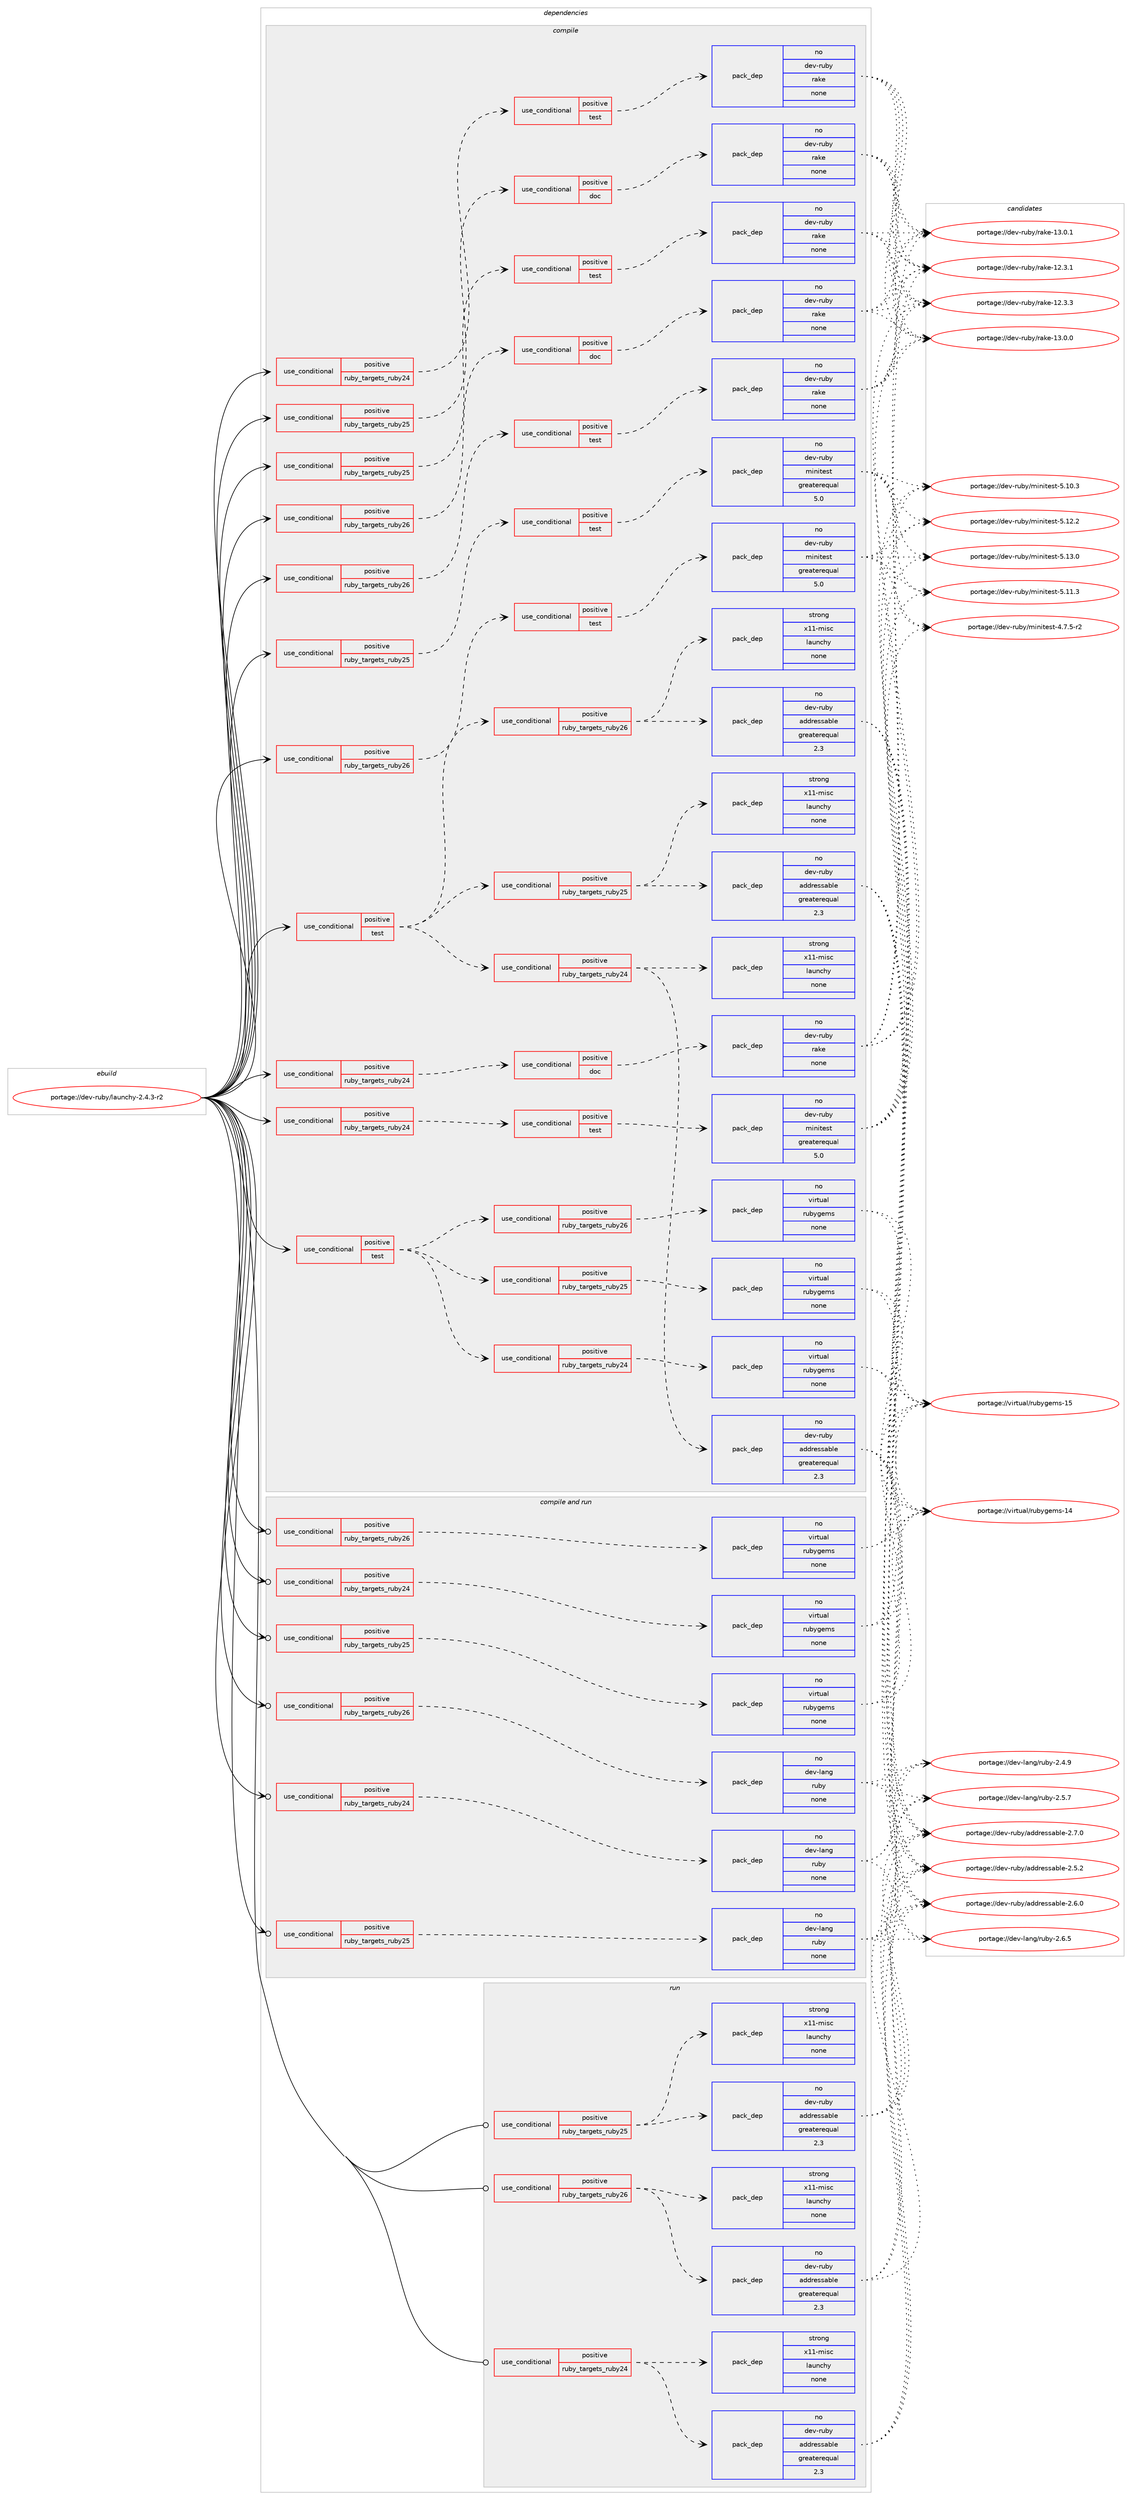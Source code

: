digraph prolog {

# *************
# Graph options
# *************

newrank=true;
concentrate=true;
compound=true;
graph [rankdir=LR,fontname=Helvetica,fontsize=10,ranksep=1.5];#, ranksep=2.5, nodesep=0.2];
edge  [arrowhead=vee];
node  [fontname=Helvetica,fontsize=10];

# **********
# The ebuild
# **********

subgraph cluster_leftcol {
color=gray;
rank=same;
label=<<i>ebuild</i>>;
id [label="portage://dev-ruby/launchy-2.4.3-r2", color=red, width=4, href="../dev-ruby/launchy-2.4.3-r2.svg"];
}

# ****************
# The dependencies
# ****************

subgraph cluster_midcol {
color=gray;
label=<<i>dependencies</i>>;
subgraph cluster_compile {
fillcolor="#eeeeee";
style=filled;
label=<<i>compile</i>>;
subgraph cond54869 {
dependency226339 [label=<<TABLE BORDER="0" CELLBORDER="1" CELLSPACING="0" CELLPADDING="4"><TR><TD ROWSPAN="3" CELLPADDING="10">use_conditional</TD></TR><TR><TD>positive</TD></TR><TR><TD>ruby_targets_ruby24</TD></TR></TABLE>>, shape=none, color=red];
subgraph cond54870 {
dependency226340 [label=<<TABLE BORDER="0" CELLBORDER="1" CELLSPACING="0" CELLPADDING="4"><TR><TD ROWSPAN="3" CELLPADDING="10">use_conditional</TD></TR><TR><TD>positive</TD></TR><TR><TD>doc</TD></TR></TABLE>>, shape=none, color=red];
subgraph pack167970 {
dependency226341 [label=<<TABLE BORDER="0" CELLBORDER="1" CELLSPACING="0" CELLPADDING="4" WIDTH="220"><TR><TD ROWSPAN="6" CELLPADDING="30">pack_dep</TD></TR><TR><TD WIDTH="110">no</TD></TR><TR><TD>dev-ruby</TD></TR><TR><TD>rake</TD></TR><TR><TD>none</TD></TR><TR><TD></TD></TR></TABLE>>, shape=none, color=blue];
}
dependency226340:e -> dependency226341:w [weight=20,style="dashed",arrowhead="vee"];
}
dependency226339:e -> dependency226340:w [weight=20,style="dashed",arrowhead="vee"];
}
id:e -> dependency226339:w [weight=20,style="solid",arrowhead="vee"];
subgraph cond54871 {
dependency226342 [label=<<TABLE BORDER="0" CELLBORDER="1" CELLSPACING="0" CELLPADDING="4"><TR><TD ROWSPAN="3" CELLPADDING="10">use_conditional</TD></TR><TR><TD>positive</TD></TR><TR><TD>ruby_targets_ruby24</TD></TR></TABLE>>, shape=none, color=red];
subgraph cond54872 {
dependency226343 [label=<<TABLE BORDER="0" CELLBORDER="1" CELLSPACING="0" CELLPADDING="4"><TR><TD ROWSPAN="3" CELLPADDING="10">use_conditional</TD></TR><TR><TD>positive</TD></TR><TR><TD>test</TD></TR></TABLE>>, shape=none, color=red];
subgraph pack167971 {
dependency226344 [label=<<TABLE BORDER="0" CELLBORDER="1" CELLSPACING="0" CELLPADDING="4" WIDTH="220"><TR><TD ROWSPAN="6" CELLPADDING="30">pack_dep</TD></TR><TR><TD WIDTH="110">no</TD></TR><TR><TD>dev-ruby</TD></TR><TR><TD>minitest</TD></TR><TR><TD>greaterequal</TD></TR><TR><TD>5.0</TD></TR></TABLE>>, shape=none, color=blue];
}
dependency226343:e -> dependency226344:w [weight=20,style="dashed",arrowhead="vee"];
}
dependency226342:e -> dependency226343:w [weight=20,style="dashed",arrowhead="vee"];
}
id:e -> dependency226342:w [weight=20,style="solid",arrowhead="vee"];
subgraph cond54873 {
dependency226345 [label=<<TABLE BORDER="0" CELLBORDER="1" CELLSPACING="0" CELLPADDING="4"><TR><TD ROWSPAN="3" CELLPADDING="10">use_conditional</TD></TR><TR><TD>positive</TD></TR><TR><TD>ruby_targets_ruby24</TD></TR></TABLE>>, shape=none, color=red];
subgraph cond54874 {
dependency226346 [label=<<TABLE BORDER="0" CELLBORDER="1" CELLSPACING="0" CELLPADDING="4"><TR><TD ROWSPAN="3" CELLPADDING="10">use_conditional</TD></TR><TR><TD>positive</TD></TR><TR><TD>test</TD></TR></TABLE>>, shape=none, color=red];
subgraph pack167972 {
dependency226347 [label=<<TABLE BORDER="0" CELLBORDER="1" CELLSPACING="0" CELLPADDING="4" WIDTH="220"><TR><TD ROWSPAN="6" CELLPADDING="30">pack_dep</TD></TR><TR><TD WIDTH="110">no</TD></TR><TR><TD>dev-ruby</TD></TR><TR><TD>rake</TD></TR><TR><TD>none</TD></TR><TR><TD></TD></TR></TABLE>>, shape=none, color=blue];
}
dependency226346:e -> dependency226347:w [weight=20,style="dashed",arrowhead="vee"];
}
dependency226345:e -> dependency226346:w [weight=20,style="dashed",arrowhead="vee"];
}
id:e -> dependency226345:w [weight=20,style="solid",arrowhead="vee"];
subgraph cond54875 {
dependency226348 [label=<<TABLE BORDER="0" CELLBORDER="1" CELLSPACING="0" CELLPADDING="4"><TR><TD ROWSPAN="3" CELLPADDING="10">use_conditional</TD></TR><TR><TD>positive</TD></TR><TR><TD>ruby_targets_ruby25</TD></TR></TABLE>>, shape=none, color=red];
subgraph cond54876 {
dependency226349 [label=<<TABLE BORDER="0" CELLBORDER="1" CELLSPACING="0" CELLPADDING="4"><TR><TD ROWSPAN="3" CELLPADDING="10">use_conditional</TD></TR><TR><TD>positive</TD></TR><TR><TD>doc</TD></TR></TABLE>>, shape=none, color=red];
subgraph pack167973 {
dependency226350 [label=<<TABLE BORDER="0" CELLBORDER="1" CELLSPACING="0" CELLPADDING="4" WIDTH="220"><TR><TD ROWSPAN="6" CELLPADDING="30">pack_dep</TD></TR><TR><TD WIDTH="110">no</TD></TR><TR><TD>dev-ruby</TD></TR><TR><TD>rake</TD></TR><TR><TD>none</TD></TR><TR><TD></TD></TR></TABLE>>, shape=none, color=blue];
}
dependency226349:e -> dependency226350:w [weight=20,style="dashed",arrowhead="vee"];
}
dependency226348:e -> dependency226349:w [weight=20,style="dashed",arrowhead="vee"];
}
id:e -> dependency226348:w [weight=20,style="solid",arrowhead="vee"];
subgraph cond54877 {
dependency226351 [label=<<TABLE BORDER="0" CELLBORDER="1" CELLSPACING="0" CELLPADDING="4"><TR><TD ROWSPAN="3" CELLPADDING="10">use_conditional</TD></TR><TR><TD>positive</TD></TR><TR><TD>ruby_targets_ruby25</TD></TR></TABLE>>, shape=none, color=red];
subgraph cond54878 {
dependency226352 [label=<<TABLE BORDER="0" CELLBORDER="1" CELLSPACING="0" CELLPADDING="4"><TR><TD ROWSPAN="3" CELLPADDING="10">use_conditional</TD></TR><TR><TD>positive</TD></TR><TR><TD>test</TD></TR></TABLE>>, shape=none, color=red];
subgraph pack167974 {
dependency226353 [label=<<TABLE BORDER="0" CELLBORDER="1" CELLSPACING="0" CELLPADDING="4" WIDTH="220"><TR><TD ROWSPAN="6" CELLPADDING="30">pack_dep</TD></TR><TR><TD WIDTH="110">no</TD></TR><TR><TD>dev-ruby</TD></TR><TR><TD>minitest</TD></TR><TR><TD>greaterequal</TD></TR><TR><TD>5.0</TD></TR></TABLE>>, shape=none, color=blue];
}
dependency226352:e -> dependency226353:w [weight=20,style="dashed",arrowhead="vee"];
}
dependency226351:e -> dependency226352:w [weight=20,style="dashed",arrowhead="vee"];
}
id:e -> dependency226351:w [weight=20,style="solid",arrowhead="vee"];
subgraph cond54879 {
dependency226354 [label=<<TABLE BORDER="0" CELLBORDER="1" CELLSPACING="0" CELLPADDING="4"><TR><TD ROWSPAN="3" CELLPADDING="10">use_conditional</TD></TR><TR><TD>positive</TD></TR><TR><TD>ruby_targets_ruby25</TD></TR></TABLE>>, shape=none, color=red];
subgraph cond54880 {
dependency226355 [label=<<TABLE BORDER="0" CELLBORDER="1" CELLSPACING="0" CELLPADDING="4"><TR><TD ROWSPAN="3" CELLPADDING="10">use_conditional</TD></TR><TR><TD>positive</TD></TR><TR><TD>test</TD></TR></TABLE>>, shape=none, color=red];
subgraph pack167975 {
dependency226356 [label=<<TABLE BORDER="0" CELLBORDER="1" CELLSPACING="0" CELLPADDING="4" WIDTH="220"><TR><TD ROWSPAN="6" CELLPADDING="30">pack_dep</TD></TR><TR><TD WIDTH="110">no</TD></TR><TR><TD>dev-ruby</TD></TR><TR><TD>rake</TD></TR><TR><TD>none</TD></TR><TR><TD></TD></TR></TABLE>>, shape=none, color=blue];
}
dependency226355:e -> dependency226356:w [weight=20,style="dashed",arrowhead="vee"];
}
dependency226354:e -> dependency226355:w [weight=20,style="dashed",arrowhead="vee"];
}
id:e -> dependency226354:w [weight=20,style="solid",arrowhead="vee"];
subgraph cond54881 {
dependency226357 [label=<<TABLE BORDER="0" CELLBORDER="1" CELLSPACING="0" CELLPADDING="4"><TR><TD ROWSPAN="3" CELLPADDING="10">use_conditional</TD></TR><TR><TD>positive</TD></TR><TR><TD>ruby_targets_ruby26</TD></TR></TABLE>>, shape=none, color=red];
subgraph cond54882 {
dependency226358 [label=<<TABLE BORDER="0" CELLBORDER="1" CELLSPACING="0" CELLPADDING="4"><TR><TD ROWSPAN="3" CELLPADDING="10">use_conditional</TD></TR><TR><TD>positive</TD></TR><TR><TD>doc</TD></TR></TABLE>>, shape=none, color=red];
subgraph pack167976 {
dependency226359 [label=<<TABLE BORDER="0" CELLBORDER="1" CELLSPACING="0" CELLPADDING="4" WIDTH="220"><TR><TD ROWSPAN="6" CELLPADDING="30">pack_dep</TD></TR><TR><TD WIDTH="110">no</TD></TR><TR><TD>dev-ruby</TD></TR><TR><TD>rake</TD></TR><TR><TD>none</TD></TR><TR><TD></TD></TR></TABLE>>, shape=none, color=blue];
}
dependency226358:e -> dependency226359:w [weight=20,style="dashed",arrowhead="vee"];
}
dependency226357:e -> dependency226358:w [weight=20,style="dashed",arrowhead="vee"];
}
id:e -> dependency226357:w [weight=20,style="solid",arrowhead="vee"];
subgraph cond54883 {
dependency226360 [label=<<TABLE BORDER="0" CELLBORDER="1" CELLSPACING="0" CELLPADDING="4"><TR><TD ROWSPAN="3" CELLPADDING="10">use_conditional</TD></TR><TR><TD>positive</TD></TR><TR><TD>ruby_targets_ruby26</TD></TR></TABLE>>, shape=none, color=red];
subgraph cond54884 {
dependency226361 [label=<<TABLE BORDER="0" CELLBORDER="1" CELLSPACING="0" CELLPADDING="4"><TR><TD ROWSPAN="3" CELLPADDING="10">use_conditional</TD></TR><TR><TD>positive</TD></TR><TR><TD>test</TD></TR></TABLE>>, shape=none, color=red];
subgraph pack167977 {
dependency226362 [label=<<TABLE BORDER="0" CELLBORDER="1" CELLSPACING="0" CELLPADDING="4" WIDTH="220"><TR><TD ROWSPAN="6" CELLPADDING="30">pack_dep</TD></TR><TR><TD WIDTH="110">no</TD></TR><TR><TD>dev-ruby</TD></TR><TR><TD>minitest</TD></TR><TR><TD>greaterequal</TD></TR><TR><TD>5.0</TD></TR></TABLE>>, shape=none, color=blue];
}
dependency226361:e -> dependency226362:w [weight=20,style="dashed",arrowhead="vee"];
}
dependency226360:e -> dependency226361:w [weight=20,style="dashed",arrowhead="vee"];
}
id:e -> dependency226360:w [weight=20,style="solid",arrowhead="vee"];
subgraph cond54885 {
dependency226363 [label=<<TABLE BORDER="0" CELLBORDER="1" CELLSPACING="0" CELLPADDING="4"><TR><TD ROWSPAN="3" CELLPADDING="10">use_conditional</TD></TR><TR><TD>positive</TD></TR><TR><TD>ruby_targets_ruby26</TD></TR></TABLE>>, shape=none, color=red];
subgraph cond54886 {
dependency226364 [label=<<TABLE BORDER="0" CELLBORDER="1" CELLSPACING="0" CELLPADDING="4"><TR><TD ROWSPAN="3" CELLPADDING="10">use_conditional</TD></TR><TR><TD>positive</TD></TR><TR><TD>test</TD></TR></TABLE>>, shape=none, color=red];
subgraph pack167978 {
dependency226365 [label=<<TABLE BORDER="0" CELLBORDER="1" CELLSPACING="0" CELLPADDING="4" WIDTH="220"><TR><TD ROWSPAN="6" CELLPADDING="30">pack_dep</TD></TR><TR><TD WIDTH="110">no</TD></TR><TR><TD>dev-ruby</TD></TR><TR><TD>rake</TD></TR><TR><TD>none</TD></TR><TR><TD></TD></TR></TABLE>>, shape=none, color=blue];
}
dependency226364:e -> dependency226365:w [weight=20,style="dashed",arrowhead="vee"];
}
dependency226363:e -> dependency226364:w [weight=20,style="dashed",arrowhead="vee"];
}
id:e -> dependency226363:w [weight=20,style="solid",arrowhead="vee"];
subgraph cond54887 {
dependency226366 [label=<<TABLE BORDER="0" CELLBORDER="1" CELLSPACING="0" CELLPADDING="4"><TR><TD ROWSPAN="3" CELLPADDING="10">use_conditional</TD></TR><TR><TD>positive</TD></TR><TR><TD>test</TD></TR></TABLE>>, shape=none, color=red];
subgraph cond54888 {
dependency226367 [label=<<TABLE BORDER="0" CELLBORDER="1" CELLSPACING="0" CELLPADDING="4"><TR><TD ROWSPAN="3" CELLPADDING="10">use_conditional</TD></TR><TR><TD>positive</TD></TR><TR><TD>ruby_targets_ruby24</TD></TR></TABLE>>, shape=none, color=red];
subgraph pack167979 {
dependency226368 [label=<<TABLE BORDER="0" CELLBORDER="1" CELLSPACING="0" CELLPADDING="4" WIDTH="220"><TR><TD ROWSPAN="6" CELLPADDING="30">pack_dep</TD></TR><TR><TD WIDTH="110">no</TD></TR><TR><TD>dev-ruby</TD></TR><TR><TD>addressable</TD></TR><TR><TD>greaterequal</TD></TR><TR><TD>2.3</TD></TR></TABLE>>, shape=none, color=blue];
}
dependency226367:e -> dependency226368:w [weight=20,style="dashed",arrowhead="vee"];
subgraph pack167980 {
dependency226369 [label=<<TABLE BORDER="0" CELLBORDER="1" CELLSPACING="0" CELLPADDING="4" WIDTH="220"><TR><TD ROWSPAN="6" CELLPADDING="30">pack_dep</TD></TR><TR><TD WIDTH="110">strong</TD></TR><TR><TD>x11-misc</TD></TR><TR><TD>launchy</TD></TR><TR><TD>none</TD></TR><TR><TD></TD></TR></TABLE>>, shape=none, color=blue];
}
dependency226367:e -> dependency226369:w [weight=20,style="dashed",arrowhead="vee"];
}
dependency226366:e -> dependency226367:w [weight=20,style="dashed",arrowhead="vee"];
subgraph cond54889 {
dependency226370 [label=<<TABLE BORDER="0" CELLBORDER="1" CELLSPACING="0" CELLPADDING="4"><TR><TD ROWSPAN="3" CELLPADDING="10">use_conditional</TD></TR><TR><TD>positive</TD></TR><TR><TD>ruby_targets_ruby25</TD></TR></TABLE>>, shape=none, color=red];
subgraph pack167981 {
dependency226371 [label=<<TABLE BORDER="0" CELLBORDER="1" CELLSPACING="0" CELLPADDING="4" WIDTH="220"><TR><TD ROWSPAN="6" CELLPADDING="30">pack_dep</TD></TR><TR><TD WIDTH="110">no</TD></TR><TR><TD>dev-ruby</TD></TR><TR><TD>addressable</TD></TR><TR><TD>greaterequal</TD></TR><TR><TD>2.3</TD></TR></TABLE>>, shape=none, color=blue];
}
dependency226370:e -> dependency226371:w [weight=20,style="dashed",arrowhead="vee"];
subgraph pack167982 {
dependency226372 [label=<<TABLE BORDER="0" CELLBORDER="1" CELLSPACING="0" CELLPADDING="4" WIDTH="220"><TR><TD ROWSPAN="6" CELLPADDING="30">pack_dep</TD></TR><TR><TD WIDTH="110">strong</TD></TR><TR><TD>x11-misc</TD></TR><TR><TD>launchy</TD></TR><TR><TD>none</TD></TR><TR><TD></TD></TR></TABLE>>, shape=none, color=blue];
}
dependency226370:e -> dependency226372:w [weight=20,style="dashed",arrowhead="vee"];
}
dependency226366:e -> dependency226370:w [weight=20,style="dashed",arrowhead="vee"];
subgraph cond54890 {
dependency226373 [label=<<TABLE BORDER="0" CELLBORDER="1" CELLSPACING="0" CELLPADDING="4"><TR><TD ROWSPAN="3" CELLPADDING="10">use_conditional</TD></TR><TR><TD>positive</TD></TR><TR><TD>ruby_targets_ruby26</TD></TR></TABLE>>, shape=none, color=red];
subgraph pack167983 {
dependency226374 [label=<<TABLE BORDER="0" CELLBORDER="1" CELLSPACING="0" CELLPADDING="4" WIDTH="220"><TR><TD ROWSPAN="6" CELLPADDING="30">pack_dep</TD></TR><TR><TD WIDTH="110">no</TD></TR><TR><TD>dev-ruby</TD></TR><TR><TD>addressable</TD></TR><TR><TD>greaterequal</TD></TR><TR><TD>2.3</TD></TR></TABLE>>, shape=none, color=blue];
}
dependency226373:e -> dependency226374:w [weight=20,style="dashed",arrowhead="vee"];
subgraph pack167984 {
dependency226375 [label=<<TABLE BORDER="0" CELLBORDER="1" CELLSPACING="0" CELLPADDING="4" WIDTH="220"><TR><TD ROWSPAN="6" CELLPADDING="30">pack_dep</TD></TR><TR><TD WIDTH="110">strong</TD></TR><TR><TD>x11-misc</TD></TR><TR><TD>launchy</TD></TR><TR><TD>none</TD></TR><TR><TD></TD></TR></TABLE>>, shape=none, color=blue];
}
dependency226373:e -> dependency226375:w [weight=20,style="dashed",arrowhead="vee"];
}
dependency226366:e -> dependency226373:w [weight=20,style="dashed",arrowhead="vee"];
}
id:e -> dependency226366:w [weight=20,style="solid",arrowhead="vee"];
subgraph cond54891 {
dependency226376 [label=<<TABLE BORDER="0" CELLBORDER="1" CELLSPACING="0" CELLPADDING="4"><TR><TD ROWSPAN="3" CELLPADDING="10">use_conditional</TD></TR><TR><TD>positive</TD></TR><TR><TD>test</TD></TR></TABLE>>, shape=none, color=red];
subgraph cond54892 {
dependency226377 [label=<<TABLE BORDER="0" CELLBORDER="1" CELLSPACING="0" CELLPADDING="4"><TR><TD ROWSPAN="3" CELLPADDING="10">use_conditional</TD></TR><TR><TD>positive</TD></TR><TR><TD>ruby_targets_ruby24</TD></TR></TABLE>>, shape=none, color=red];
subgraph pack167985 {
dependency226378 [label=<<TABLE BORDER="0" CELLBORDER="1" CELLSPACING="0" CELLPADDING="4" WIDTH="220"><TR><TD ROWSPAN="6" CELLPADDING="30">pack_dep</TD></TR><TR><TD WIDTH="110">no</TD></TR><TR><TD>virtual</TD></TR><TR><TD>rubygems</TD></TR><TR><TD>none</TD></TR><TR><TD></TD></TR></TABLE>>, shape=none, color=blue];
}
dependency226377:e -> dependency226378:w [weight=20,style="dashed",arrowhead="vee"];
}
dependency226376:e -> dependency226377:w [weight=20,style="dashed",arrowhead="vee"];
subgraph cond54893 {
dependency226379 [label=<<TABLE BORDER="0" CELLBORDER="1" CELLSPACING="0" CELLPADDING="4"><TR><TD ROWSPAN="3" CELLPADDING="10">use_conditional</TD></TR><TR><TD>positive</TD></TR><TR><TD>ruby_targets_ruby25</TD></TR></TABLE>>, shape=none, color=red];
subgraph pack167986 {
dependency226380 [label=<<TABLE BORDER="0" CELLBORDER="1" CELLSPACING="0" CELLPADDING="4" WIDTH="220"><TR><TD ROWSPAN="6" CELLPADDING="30">pack_dep</TD></TR><TR><TD WIDTH="110">no</TD></TR><TR><TD>virtual</TD></TR><TR><TD>rubygems</TD></TR><TR><TD>none</TD></TR><TR><TD></TD></TR></TABLE>>, shape=none, color=blue];
}
dependency226379:e -> dependency226380:w [weight=20,style="dashed",arrowhead="vee"];
}
dependency226376:e -> dependency226379:w [weight=20,style="dashed",arrowhead="vee"];
subgraph cond54894 {
dependency226381 [label=<<TABLE BORDER="0" CELLBORDER="1" CELLSPACING="0" CELLPADDING="4"><TR><TD ROWSPAN="3" CELLPADDING="10">use_conditional</TD></TR><TR><TD>positive</TD></TR><TR><TD>ruby_targets_ruby26</TD></TR></TABLE>>, shape=none, color=red];
subgraph pack167987 {
dependency226382 [label=<<TABLE BORDER="0" CELLBORDER="1" CELLSPACING="0" CELLPADDING="4" WIDTH="220"><TR><TD ROWSPAN="6" CELLPADDING="30">pack_dep</TD></TR><TR><TD WIDTH="110">no</TD></TR><TR><TD>virtual</TD></TR><TR><TD>rubygems</TD></TR><TR><TD>none</TD></TR><TR><TD></TD></TR></TABLE>>, shape=none, color=blue];
}
dependency226381:e -> dependency226382:w [weight=20,style="dashed",arrowhead="vee"];
}
dependency226376:e -> dependency226381:w [weight=20,style="dashed",arrowhead="vee"];
}
id:e -> dependency226376:w [weight=20,style="solid",arrowhead="vee"];
}
subgraph cluster_compileandrun {
fillcolor="#eeeeee";
style=filled;
label=<<i>compile and run</i>>;
subgraph cond54895 {
dependency226383 [label=<<TABLE BORDER="0" CELLBORDER="1" CELLSPACING="0" CELLPADDING="4"><TR><TD ROWSPAN="3" CELLPADDING="10">use_conditional</TD></TR><TR><TD>positive</TD></TR><TR><TD>ruby_targets_ruby24</TD></TR></TABLE>>, shape=none, color=red];
subgraph pack167988 {
dependency226384 [label=<<TABLE BORDER="0" CELLBORDER="1" CELLSPACING="0" CELLPADDING="4" WIDTH="220"><TR><TD ROWSPAN="6" CELLPADDING="30">pack_dep</TD></TR><TR><TD WIDTH="110">no</TD></TR><TR><TD>dev-lang</TD></TR><TR><TD>ruby</TD></TR><TR><TD>none</TD></TR><TR><TD></TD></TR></TABLE>>, shape=none, color=blue];
}
dependency226383:e -> dependency226384:w [weight=20,style="dashed",arrowhead="vee"];
}
id:e -> dependency226383:w [weight=20,style="solid",arrowhead="odotvee"];
subgraph cond54896 {
dependency226385 [label=<<TABLE BORDER="0" CELLBORDER="1" CELLSPACING="0" CELLPADDING="4"><TR><TD ROWSPAN="3" CELLPADDING="10">use_conditional</TD></TR><TR><TD>positive</TD></TR><TR><TD>ruby_targets_ruby24</TD></TR></TABLE>>, shape=none, color=red];
subgraph pack167989 {
dependency226386 [label=<<TABLE BORDER="0" CELLBORDER="1" CELLSPACING="0" CELLPADDING="4" WIDTH="220"><TR><TD ROWSPAN="6" CELLPADDING="30">pack_dep</TD></TR><TR><TD WIDTH="110">no</TD></TR><TR><TD>virtual</TD></TR><TR><TD>rubygems</TD></TR><TR><TD>none</TD></TR><TR><TD></TD></TR></TABLE>>, shape=none, color=blue];
}
dependency226385:e -> dependency226386:w [weight=20,style="dashed",arrowhead="vee"];
}
id:e -> dependency226385:w [weight=20,style="solid",arrowhead="odotvee"];
subgraph cond54897 {
dependency226387 [label=<<TABLE BORDER="0" CELLBORDER="1" CELLSPACING="0" CELLPADDING="4"><TR><TD ROWSPAN="3" CELLPADDING="10">use_conditional</TD></TR><TR><TD>positive</TD></TR><TR><TD>ruby_targets_ruby25</TD></TR></TABLE>>, shape=none, color=red];
subgraph pack167990 {
dependency226388 [label=<<TABLE BORDER="0" CELLBORDER="1" CELLSPACING="0" CELLPADDING="4" WIDTH="220"><TR><TD ROWSPAN="6" CELLPADDING="30">pack_dep</TD></TR><TR><TD WIDTH="110">no</TD></TR><TR><TD>dev-lang</TD></TR><TR><TD>ruby</TD></TR><TR><TD>none</TD></TR><TR><TD></TD></TR></TABLE>>, shape=none, color=blue];
}
dependency226387:e -> dependency226388:w [weight=20,style="dashed",arrowhead="vee"];
}
id:e -> dependency226387:w [weight=20,style="solid",arrowhead="odotvee"];
subgraph cond54898 {
dependency226389 [label=<<TABLE BORDER="0" CELLBORDER="1" CELLSPACING="0" CELLPADDING="4"><TR><TD ROWSPAN="3" CELLPADDING="10">use_conditional</TD></TR><TR><TD>positive</TD></TR><TR><TD>ruby_targets_ruby25</TD></TR></TABLE>>, shape=none, color=red];
subgraph pack167991 {
dependency226390 [label=<<TABLE BORDER="0" CELLBORDER="1" CELLSPACING="0" CELLPADDING="4" WIDTH="220"><TR><TD ROWSPAN="6" CELLPADDING="30">pack_dep</TD></TR><TR><TD WIDTH="110">no</TD></TR><TR><TD>virtual</TD></TR><TR><TD>rubygems</TD></TR><TR><TD>none</TD></TR><TR><TD></TD></TR></TABLE>>, shape=none, color=blue];
}
dependency226389:e -> dependency226390:w [weight=20,style="dashed",arrowhead="vee"];
}
id:e -> dependency226389:w [weight=20,style="solid",arrowhead="odotvee"];
subgraph cond54899 {
dependency226391 [label=<<TABLE BORDER="0" CELLBORDER="1" CELLSPACING="0" CELLPADDING="4"><TR><TD ROWSPAN="3" CELLPADDING="10">use_conditional</TD></TR><TR><TD>positive</TD></TR><TR><TD>ruby_targets_ruby26</TD></TR></TABLE>>, shape=none, color=red];
subgraph pack167992 {
dependency226392 [label=<<TABLE BORDER="0" CELLBORDER="1" CELLSPACING="0" CELLPADDING="4" WIDTH="220"><TR><TD ROWSPAN="6" CELLPADDING="30">pack_dep</TD></TR><TR><TD WIDTH="110">no</TD></TR><TR><TD>dev-lang</TD></TR><TR><TD>ruby</TD></TR><TR><TD>none</TD></TR><TR><TD></TD></TR></TABLE>>, shape=none, color=blue];
}
dependency226391:e -> dependency226392:w [weight=20,style="dashed",arrowhead="vee"];
}
id:e -> dependency226391:w [weight=20,style="solid",arrowhead="odotvee"];
subgraph cond54900 {
dependency226393 [label=<<TABLE BORDER="0" CELLBORDER="1" CELLSPACING="0" CELLPADDING="4"><TR><TD ROWSPAN="3" CELLPADDING="10">use_conditional</TD></TR><TR><TD>positive</TD></TR><TR><TD>ruby_targets_ruby26</TD></TR></TABLE>>, shape=none, color=red];
subgraph pack167993 {
dependency226394 [label=<<TABLE BORDER="0" CELLBORDER="1" CELLSPACING="0" CELLPADDING="4" WIDTH="220"><TR><TD ROWSPAN="6" CELLPADDING="30">pack_dep</TD></TR><TR><TD WIDTH="110">no</TD></TR><TR><TD>virtual</TD></TR><TR><TD>rubygems</TD></TR><TR><TD>none</TD></TR><TR><TD></TD></TR></TABLE>>, shape=none, color=blue];
}
dependency226393:e -> dependency226394:w [weight=20,style="dashed",arrowhead="vee"];
}
id:e -> dependency226393:w [weight=20,style="solid",arrowhead="odotvee"];
}
subgraph cluster_run {
fillcolor="#eeeeee";
style=filled;
label=<<i>run</i>>;
subgraph cond54901 {
dependency226395 [label=<<TABLE BORDER="0" CELLBORDER="1" CELLSPACING="0" CELLPADDING="4"><TR><TD ROWSPAN="3" CELLPADDING="10">use_conditional</TD></TR><TR><TD>positive</TD></TR><TR><TD>ruby_targets_ruby24</TD></TR></TABLE>>, shape=none, color=red];
subgraph pack167994 {
dependency226396 [label=<<TABLE BORDER="0" CELLBORDER="1" CELLSPACING="0" CELLPADDING="4" WIDTH="220"><TR><TD ROWSPAN="6" CELLPADDING="30">pack_dep</TD></TR><TR><TD WIDTH="110">no</TD></TR><TR><TD>dev-ruby</TD></TR><TR><TD>addressable</TD></TR><TR><TD>greaterequal</TD></TR><TR><TD>2.3</TD></TR></TABLE>>, shape=none, color=blue];
}
dependency226395:e -> dependency226396:w [weight=20,style="dashed",arrowhead="vee"];
subgraph pack167995 {
dependency226397 [label=<<TABLE BORDER="0" CELLBORDER="1" CELLSPACING="0" CELLPADDING="4" WIDTH="220"><TR><TD ROWSPAN="6" CELLPADDING="30">pack_dep</TD></TR><TR><TD WIDTH="110">strong</TD></TR><TR><TD>x11-misc</TD></TR><TR><TD>launchy</TD></TR><TR><TD>none</TD></TR><TR><TD></TD></TR></TABLE>>, shape=none, color=blue];
}
dependency226395:e -> dependency226397:w [weight=20,style="dashed",arrowhead="vee"];
}
id:e -> dependency226395:w [weight=20,style="solid",arrowhead="odot"];
subgraph cond54902 {
dependency226398 [label=<<TABLE BORDER="0" CELLBORDER="1" CELLSPACING="0" CELLPADDING="4"><TR><TD ROWSPAN="3" CELLPADDING="10">use_conditional</TD></TR><TR><TD>positive</TD></TR><TR><TD>ruby_targets_ruby25</TD></TR></TABLE>>, shape=none, color=red];
subgraph pack167996 {
dependency226399 [label=<<TABLE BORDER="0" CELLBORDER="1" CELLSPACING="0" CELLPADDING="4" WIDTH="220"><TR><TD ROWSPAN="6" CELLPADDING="30">pack_dep</TD></TR><TR><TD WIDTH="110">no</TD></TR><TR><TD>dev-ruby</TD></TR><TR><TD>addressable</TD></TR><TR><TD>greaterequal</TD></TR><TR><TD>2.3</TD></TR></TABLE>>, shape=none, color=blue];
}
dependency226398:e -> dependency226399:w [weight=20,style="dashed",arrowhead="vee"];
subgraph pack167997 {
dependency226400 [label=<<TABLE BORDER="0" CELLBORDER="1" CELLSPACING="0" CELLPADDING="4" WIDTH="220"><TR><TD ROWSPAN="6" CELLPADDING="30">pack_dep</TD></TR><TR><TD WIDTH="110">strong</TD></TR><TR><TD>x11-misc</TD></TR><TR><TD>launchy</TD></TR><TR><TD>none</TD></TR><TR><TD></TD></TR></TABLE>>, shape=none, color=blue];
}
dependency226398:e -> dependency226400:w [weight=20,style="dashed",arrowhead="vee"];
}
id:e -> dependency226398:w [weight=20,style="solid",arrowhead="odot"];
subgraph cond54903 {
dependency226401 [label=<<TABLE BORDER="0" CELLBORDER="1" CELLSPACING="0" CELLPADDING="4"><TR><TD ROWSPAN="3" CELLPADDING="10">use_conditional</TD></TR><TR><TD>positive</TD></TR><TR><TD>ruby_targets_ruby26</TD></TR></TABLE>>, shape=none, color=red];
subgraph pack167998 {
dependency226402 [label=<<TABLE BORDER="0" CELLBORDER="1" CELLSPACING="0" CELLPADDING="4" WIDTH="220"><TR><TD ROWSPAN="6" CELLPADDING="30">pack_dep</TD></TR><TR><TD WIDTH="110">no</TD></TR><TR><TD>dev-ruby</TD></TR><TR><TD>addressable</TD></TR><TR><TD>greaterequal</TD></TR><TR><TD>2.3</TD></TR></TABLE>>, shape=none, color=blue];
}
dependency226401:e -> dependency226402:w [weight=20,style="dashed",arrowhead="vee"];
subgraph pack167999 {
dependency226403 [label=<<TABLE BORDER="0" CELLBORDER="1" CELLSPACING="0" CELLPADDING="4" WIDTH="220"><TR><TD ROWSPAN="6" CELLPADDING="30">pack_dep</TD></TR><TR><TD WIDTH="110">strong</TD></TR><TR><TD>x11-misc</TD></TR><TR><TD>launchy</TD></TR><TR><TD>none</TD></TR><TR><TD></TD></TR></TABLE>>, shape=none, color=blue];
}
dependency226401:e -> dependency226403:w [weight=20,style="dashed",arrowhead="vee"];
}
id:e -> dependency226401:w [weight=20,style="solid",arrowhead="odot"];
}
}

# **************
# The candidates
# **************

subgraph cluster_choices {
rank=same;
color=gray;
label=<<i>candidates</i>>;

subgraph choice167970 {
color=black;
nodesep=1;
choiceportage1001011184511411798121471149710710145495046514649 [label="portage://dev-ruby/rake-12.3.1", color=red, width=4,href="../dev-ruby/rake-12.3.1.svg"];
choiceportage1001011184511411798121471149710710145495046514651 [label="portage://dev-ruby/rake-12.3.3", color=red, width=4,href="../dev-ruby/rake-12.3.3.svg"];
choiceportage1001011184511411798121471149710710145495146484648 [label="portage://dev-ruby/rake-13.0.0", color=red, width=4,href="../dev-ruby/rake-13.0.0.svg"];
choiceportage1001011184511411798121471149710710145495146484649 [label="portage://dev-ruby/rake-13.0.1", color=red, width=4,href="../dev-ruby/rake-13.0.1.svg"];
dependency226341:e -> choiceportage1001011184511411798121471149710710145495046514649:w [style=dotted,weight="100"];
dependency226341:e -> choiceportage1001011184511411798121471149710710145495046514651:w [style=dotted,weight="100"];
dependency226341:e -> choiceportage1001011184511411798121471149710710145495146484648:w [style=dotted,weight="100"];
dependency226341:e -> choiceportage1001011184511411798121471149710710145495146484649:w [style=dotted,weight="100"];
}
subgraph choice167971 {
color=black;
nodesep=1;
choiceportage1001011184511411798121471091051101051161011151164552465546534511450 [label="portage://dev-ruby/minitest-4.7.5-r2", color=red, width=4,href="../dev-ruby/minitest-4.7.5-r2.svg"];
choiceportage10010111845114117981214710910511010511610111511645534649484651 [label="portage://dev-ruby/minitest-5.10.3", color=red, width=4,href="../dev-ruby/minitest-5.10.3.svg"];
choiceportage10010111845114117981214710910511010511610111511645534649494651 [label="portage://dev-ruby/minitest-5.11.3", color=red, width=4,href="../dev-ruby/minitest-5.11.3.svg"];
choiceportage10010111845114117981214710910511010511610111511645534649504650 [label="portage://dev-ruby/minitest-5.12.2", color=red, width=4,href="../dev-ruby/minitest-5.12.2.svg"];
choiceportage10010111845114117981214710910511010511610111511645534649514648 [label="portage://dev-ruby/minitest-5.13.0", color=red, width=4,href="../dev-ruby/minitest-5.13.0.svg"];
dependency226344:e -> choiceportage1001011184511411798121471091051101051161011151164552465546534511450:w [style=dotted,weight="100"];
dependency226344:e -> choiceportage10010111845114117981214710910511010511610111511645534649484651:w [style=dotted,weight="100"];
dependency226344:e -> choiceportage10010111845114117981214710910511010511610111511645534649494651:w [style=dotted,weight="100"];
dependency226344:e -> choiceportage10010111845114117981214710910511010511610111511645534649504650:w [style=dotted,weight="100"];
dependency226344:e -> choiceportage10010111845114117981214710910511010511610111511645534649514648:w [style=dotted,weight="100"];
}
subgraph choice167972 {
color=black;
nodesep=1;
choiceportage1001011184511411798121471149710710145495046514649 [label="portage://dev-ruby/rake-12.3.1", color=red, width=4,href="../dev-ruby/rake-12.3.1.svg"];
choiceportage1001011184511411798121471149710710145495046514651 [label="portage://dev-ruby/rake-12.3.3", color=red, width=4,href="../dev-ruby/rake-12.3.3.svg"];
choiceportage1001011184511411798121471149710710145495146484648 [label="portage://dev-ruby/rake-13.0.0", color=red, width=4,href="../dev-ruby/rake-13.0.0.svg"];
choiceportage1001011184511411798121471149710710145495146484649 [label="portage://dev-ruby/rake-13.0.1", color=red, width=4,href="../dev-ruby/rake-13.0.1.svg"];
dependency226347:e -> choiceportage1001011184511411798121471149710710145495046514649:w [style=dotted,weight="100"];
dependency226347:e -> choiceportage1001011184511411798121471149710710145495046514651:w [style=dotted,weight="100"];
dependency226347:e -> choiceportage1001011184511411798121471149710710145495146484648:w [style=dotted,weight="100"];
dependency226347:e -> choiceportage1001011184511411798121471149710710145495146484649:w [style=dotted,weight="100"];
}
subgraph choice167973 {
color=black;
nodesep=1;
choiceportage1001011184511411798121471149710710145495046514649 [label="portage://dev-ruby/rake-12.3.1", color=red, width=4,href="../dev-ruby/rake-12.3.1.svg"];
choiceportage1001011184511411798121471149710710145495046514651 [label="portage://dev-ruby/rake-12.3.3", color=red, width=4,href="../dev-ruby/rake-12.3.3.svg"];
choiceportage1001011184511411798121471149710710145495146484648 [label="portage://dev-ruby/rake-13.0.0", color=red, width=4,href="../dev-ruby/rake-13.0.0.svg"];
choiceportage1001011184511411798121471149710710145495146484649 [label="portage://dev-ruby/rake-13.0.1", color=red, width=4,href="../dev-ruby/rake-13.0.1.svg"];
dependency226350:e -> choiceportage1001011184511411798121471149710710145495046514649:w [style=dotted,weight="100"];
dependency226350:e -> choiceportage1001011184511411798121471149710710145495046514651:w [style=dotted,weight="100"];
dependency226350:e -> choiceportage1001011184511411798121471149710710145495146484648:w [style=dotted,weight="100"];
dependency226350:e -> choiceportage1001011184511411798121471149710710145495146484649:w [style=dotted,weight="100"];
}
subgraph choice167974 {
color=black;
nodesep=1;
choiceportage1001011184511411798121471091051101051161011151164552465546534511450 [label="portage://dev-ruby/minitest-4.7.5-r2", color=red, width=4,href="../dev-ruby/minitest-4.7.5-r2.svg"];
choiceportage10010111845114117981214710910511010511610111511645534649484651 [label="portage://dev-ruby/minitest-5.10.3", color=red, width=4,href="../dev-ruby/minitest-5.10.3.svg"];
choiceportage10010111845114117981214710910511010511610111511645534649494651 [label="portage://dev-ruby/minitest-5.11.3", color=red, width=4,href="../dev-ruby/minitest-5.11.3.svg"];
choiceportage10010111845114117981214710910511010511610111511645534649504650 [label="portage://dev-ruby/minitest-5.12.2", color=red, width=4,href="../dev-ruby/minitest-5.12.2.svg"];
choiceportage10010111845114117981214710910511010511610111511645534649514648 [label="portage://dev-ruby/minitest-5.13.0", color=red, width=4,href="../dev-ruby/minitest-5.13.0.svg"];
dependency226353:e -> choiceportage1001011184511411798121471091051101051161011151164552465546534511450:w [style=dotted,weight="100"];
dependency226353:e -> choiceportage10010111845114117981214710910511010511610111511645534649484651:w [style=dotted,weight="100"];
dependency226353:e -> choiceportage10010111845114117981214710910511010511610111511645534649494651:w [style=dotted,weight="100"];
dependency226353:e -> choiceportage10010111845114117981214710910511010511610111511645534649504650:w [style=dotted,weight="100"];
dependency226353:e -> choiceportage10010111845114117981214710910511010511610111511645534649514648:w [style=dotted,weight="100"];
}
subgraph choice167975 {
color=black;
nodesep=1;
choiceportage1001011184511411798121471149710710145495046514649 [label="portage://dev-ruby/rake-12.3.1", color=red, width=4,href="../dev-ruby/rake-12.3.1.svg"];
choiceportage1001011184511411798121471149710710145495046514651 [label="portage://dev-ruby/rake-12.3.3", color=red, width=4,href="../dev-ruby/rake-12.3.3.svg"];
choiceportage1001011184511411798121471149710710145495146484648 [label="portage://dev-ruby/rake-13.0.0", color=red, width=4,href="../dev-ruby/rake-13.0.0.svg"];
choiceportage1001011184511411798121471149710710145495146484649 [label="portage://dev-ruby/rake-13.0.1", color=red, width=4,href="../dev-ruby/rake-13.0.1.svg"];
dependency226356:e -> choiceportage1001011184511411798121471149710710145495046514649:w [style=dotted,weight="100"];
dependency226356:e -> choiceportage1001011184511411798121471149710710145495046514651:w [style=dotted,weight="100"];
dependency226356:e -> choiceportage1001011184511411798121471149710710145495146484648:w [style=dotted,weight="100"];
dependency226356:e -> choiceportage1001011184511411798121471149710710145495146484649:w [style=dotted,weight="100"];
}
subgraph choice167976 {
color=black;
nodesep=1;
choiceportage1001011184511411798121471149710710145495046514649 [label="portage://dev-ruby/rake-12.3.1", color=red, width=4,href="../dev-ruby/rake-12.3.1.svg"];
choiceportage1001011184511411798121471149710710145495046514651 [label="portage://dev-ruby/rake-12.3.3", color=red, width=4,href="../dev-ruby/rake-12.3.3.svg"];
choiceportage1001011184511411798121471149710710145495146484648 [label="portage://dev-ruby/rake-13.0.0", color=red, width=4,href="../dev-ruby/rake-13.0.0.svg"];
choiceportage1001011184511411798121471149710710145495146484649 [label="portage://dev-ruby/rake-13.0.1", color=red, width=4,href="../dev-ruby/rake-13.0.1.svg"];
dependency226359:e -> choiceportage1001011184511411798121471149710710145495046514649:w [style=dotted,weight="100"];
dependency226359:e -> choiceportage1001011184511411798121471149710710145495046514651:w [style=dotted,weight="100"];
dependency226359:e -> choiceportage1001011184511411798121471149710710145495146484648:w [style=dotted,weight="100"];
dependency226359:e -> choiceportage1001011184511411798121471149710710145495146484649:w [style=dotted,weight="100"];
}
subgraph choice167977 {
color=black;
nodesep=1;
choiceportage1001011184511411798121471091051101051161011151164552465546534511450 [label="portage://dev-ruby/minitest-4.7.5-r2", color=red, width=4,href="../dev-ruby/minitest-4.7.5-r2.svg"];
choiceportage10010111845114117981214710910511010511610111511645534649484651 [label="portage://dev-ruby/minitest-5.10.3", color=red, width=4,href="../dev-ruby/minitest-5.10.3.svg"];
choiceportage10010111845114117981214710910511010511610111511645534649494651 [label="portage://dev-ruby/minitest-5.11.3", color=red, width=4,href="../dev-ruby/minitest-5.11.3.svg"];
choiceportage10010111845114117981214710910511010511610111511645534649504650 [label="portage://dev-ruby/minitest-5.12.2", color=red, width=4,href="../dev-ruby/minitest-5.12.2.svg"];
choiceportage10010111845114117981214710910511010511610111511645534649514648 [label="portage://dev-ruby/minitest-5.13.0", color=red, width=4,href="../dev-ruby/minitest-5.13.0.svg"];
dependency226362:e -> choiceportage1001011184511411798121471091051101051161011151164552465546534511450:w [style=dotted,weight="100"];
dependency226362:e -> choiceportage10010111845114117981214710910511010511610111511645534649484651:w [style=dotted,weight="100"];
dependency226362:e -> choiceportage10010111845114117981214710910511010511610111511645534649494651:w [style=dotted,weight="100"];
dependency226362:e -> choiceportage10010111845114117981214710910511010511610111511645534649504650:w [style=dotted,weight="100"];
dependency226362:e -> choiceportage10010111845114117981214710910511010511610111511645534649514648:w [style=dotted,weight="100"];
}
subgraph choice167978 {
color=black;
nodesep=1;
choiceportage1001011184511411798121471149710710145495046514649 [label="portage://dev-ruby/rake-12.3.1", color=red, width=4,href="../dev-ruby/rake-12.3.1.svg"];
choiceportage1001011184511411798121471149710710145495046514651 [label="portage://dev-ruby/rake-12.3.3", color=red, width=4,href="../dev-ruby/rake-12.3.3.svg"];
choiceportage1001011184511411798121471149710710145495146484648 [label="portage://dev-ruby/rake-13.0.0", color=red, width=4,href="../dev-ruby/rake-13.0.0.svg"];
choiceportage1001011184511411798121471149710710145495146484649 [label="portage://dev-ruby/rake-13.0.1", color=red, width=4,href="../dev-ruby/rake-13.0.1.svg"];
dependency226365:e -> choiceportage1001011184511411798121471149710710145495046514649:w [style=dotted,weight="100"];
dependency226365:e -> choiceportage1001011184511411798121471149710710145495046514651:w [style=dotted,weight="100"];
dependency226365:e -> choiceportage1001011184511411798121471149710710145495146484648:w [style=dotted,weight="100"];
dependency226365:e -> choiceportage1001011184511411798121471149710710145495146484649:w [style=dotted,weight="100"];
}
subgraph choice167979 {
color=black;
nodesep=1;
choiceportage100101118451141179812147971001001141011151159798108101455046534650 [label="portage://dev-ruby/addressable-2.5.2", color=red, width=4,href="../dev-ruby/addressable-2.5.2.svg"];
choiceportage100101118451141179812147971001001141011151159798108101455046544648 [label="portage://dev-ruby/addressable-2.6.0", color=red, width=4,href="../dev-ruby/addressable-2.6.0.svg"];
choiceportage100101118451141179812147971001001141011151159798108101455046554648 [label="portage://dev-ruby/addressable-2.7.0", color=red, width=4,href="../dev-ruby/addressable-2.7.0.svg"];
dependency226368:e -> choiceportage100101118451141179812147971001001141011151159798108101455046534650:w [style=dotted,weight="100"];
dependency226368:e -> choiceportage100101118451141179812147971001001141011151159798108101455046544648:w [style=dotted,weight="100"];
dependency226368:e -> choiceportage100101118451141179812147971001001141011151159798108101455046554648:w [style=dotted,weight="100"];
}
subgraph choice167980 {
color=black;
nodesep=1;
}
subgraph choice167981 {
color=black;
nodesep=1;
choiceportage100101118451141179812147971001001141011151159798108101455046534650 [label="portage://dev-ruby/addressable-2.5.2", color=red, width=4,href="../dev-ruby/addressable-2.5.2.svg"];
choiceportage100101118451141179812147971001001141011151159798108101455046544648 [label="portage://dev-ruby/addressable-2.6.0", color=red, width=4,href="../dev-ruby/addressable-2.6.0.svg"];
choiceportage100101118451141179812147971001001141011151159798108101455046554648 [label="portage://dev-ruby/addressable-2.7.0", color=red, width=4,href="../dev-ruby/addressable-2.7.0.svg"];
dependency226371:e -> choiceportage100101118451141179812147971001001141011151159798108101455046534650:w [style=dotted,weight="100"];
dependency226371:e -> choiceportage100101118451141179812147971001001141011151159798108101455046544648:w [style=dotted,weight="100"];
dependency226371:e -> choiceportage100101118451141179812147971001001141011151159798108101455046554648:w [style=dotted,weight="100"];
}
subgraph choice167982 {
color=black;
nodesep=1;
}
subgraph choice167983 {
color=black;
nodesep=1;
choiceportage100101118451141179812147971001001141011151159798108101455046534650 [label="portage://dev-ruby/addressable-2.5.2", color=red, width=4,href="../dev-ruby/addressable-2.5.2.svg"];
choiceportage100101118451141179812147971001001141011151159798108101455046544648 [label="portage://dev-ruby/addressable-2.6.0", color=red, width=4,href="../dev-ruby/addressable-2.6.0.svg"];
choiceportage100101118451141179812147971001001141011151159798108101455046554648 [label="portage://dev-ruby/addressable-2.7.0", color=red, width=4,href="../dev-ruby/addressable-2.7.0.svg"];
dependency226374:e -> choiceportage100101118451141179812147971001001141011151159798108101455046534650:w [style=dotted,weight="100"];
dependency226374:e -> choiceportage100101118451141179812147971001001141011151159798108101455046544648:w [style=dotted,weight="100"];
dependency226374:e -> choiceportage100101118451141179812147971001001141011151159798108101455046554648:w [style=dotted,weight="100"];
}
subgraph choice167984 {
color=black;
nodesep=1;
}
subgraph choice167985 {
color=black;
nodesep=1;
choiceportage118105114116117971084711411798121103101109115454952 [label="portage://virtual/rubygems-14", color=red, width=4,href="../virtual/rubygems-14.svg"];
choiceportage118105114116117971084711411798121103101109115454953 [label="portage://virtual/rubygems-15", color=red, width=4,href="../virtual/rubygems-15.svg"];
dependency226378:e -> choiceportage118105114116117971084711411798121103101109115454952:w [style=dotted,weight="100"];
dependency226378:e -> choiceportage118105114116117971084711411798121103101109115454953:w [style=dotted,weight="100"];
}
subgraph choice167986 {
color=black;
nodesep=1;
choiceportage118105114116117971084711411798121103101109115454952 [label="portage://virtual/rubygems-14", color=red, width=4,href="../virtual/rubygems-14.svg"];
choiceportage118105114116117971084711411798121103101109115454953 [label="portage://virtual/rubygems-15", color=red, width=4,href="../virtual/rubygems-15.svg"];
dependency226380:e -> choiceportage118105114116117971084711411798121103101109115454952:w [style=dotted,weight="100"];
dependency226380:e -> choiceportage118105114116117971084711411798121103101109115454953:w [style=dotted,weight="100"];
}
subgraph choice167987 {
color=black;
nodesep=1;
choiceportage118105114116117971084711411798121103101109115454952 [label="portage://virtual/rubygems-14", color=red, width=4,href="../virtual/rubygems-14.svg"];
choiceportage118105114116117971084711411798121103101109115454953 [label="portage://virtual/rubygems-15", color=red, width=4,href="../virtual/rubygems-15.svg"];
dependency226382:e -> choiceportage118105114116117971084711411798121103101109115454952:w [style=dotted,weight="100"];
dependency226382:e -> choiceportage118105114116117971084711411798121103101109115454953:w [style=dotted,weight="100"];
}
subgraph choice167988 {
color=black;
nodesep=1;
choiceportage10010111845108971101034711411798121455046524657 [label="portage://dev-lang/ruby-2.4.9", color=red, width=4,href="../dev-lang/ruby-2.4.9.svg"];
choiceportage10010111845108971101034711411798121455046534655 [label="portage://dev-lang/ruby-2.5.7", color=red, width=4,href="../dev-lang/ruby-2.5.7.svg"];
choiceportage10010111845108971101034711411798121455046544653 [label="portage://dev-lang/ruby-2.6.5", color=red, width=4,href="../dev-lang/ruby-2.6.5.svg"];
dependency226384:e -> choiceportage10010111845108971101034711411798121455046524657:w [style=dotted,weight="100"];
dependency226384:e -> choiceportage10010111845108971101034711411798121455046534655:w [style=dotted,weight="100"];
dependency226384:e -> choiceportage10010111845108971101034711411798121455046544653:w [style=dotted,weight="100"];
}
subgraph choice167989 {
color=black;
nodesep=1;
choiceportage118105114116117971084711411798121103101109115454952 [label="portage://virtual/rubygems-14", color=red, width=4,href="../virtual/rubygems-14.svg"];
choiceportage118105114116117971084711411798121103101109115454953 [label="portage://virtual/rubygems-15", color=red, width=4,href="../virtual/rubygems-15.svg"];
dependency226386:e -> choiceportage118105114116117971084711411798121103101109115454952:w [style=dotted,weight="100"];
dependency226386:e -> choiceportage118105114116117971084711411798121103101109115454953:w [style=dotted,weight="100"];
}
subgraph choice167990 {
color=black;
nodesep=1;
choiceportage10010111845108971101034711411798121455046524657 [label="portage://dev-lang/ruby-2.4.9", color=red, width=4,href="../dev-lang/ruby-2.4.9.svg"];
choiceportage10010111845108971101034711411798121455046534655 [label="portage://dev-lang/ruby-2.5.7", color=red, width=4,href="../dev-lang/ruby-2.5.7.svg"];
choiceportage10010111845108971101034711411798121455046544653 [label="portage://dev-lang/ruby-2.6.5", color=red, width=4,href="../dev-lang/ruby-2.6.5.svg"];
dependency226388:e -> choiceportage10010111845108971101034711411798121455046524657:w [style=dotted,weight="100"];
dependency226388:e -> choiceportage10010111845108971101034711411798121455046534655:w [style=dotted,weight="100"];
dependency226388:e -> choiceportage10010111845108971101034711411798121455046544653:w [style=dotted,weight="100"];
}
subgraph choice167991 {
color=black;
nodesep=1;
choiceportage118105114116117971084711411798121103101109115454952 [label="portage://virtual/rubygems-14", color=red, width=4,href="../virtual/rubygems-14.svg"];
choiceportage118105114116117971084711411798121103101109115454953 [label="portage://virtual/rubygems-15", color=red, width=4,href="../virtual/rubygems-15.svg"];
dependency226390:e -> choiceportage118105114116117971084711411798121103101109115454952:w [style=dotted,weight="100"];
dependency226390:e -> choiceportage118105114116117971084711411798121103101109115454953:w [style=dotted,weight="100"];
}
subgraph choice167992 {
color=black;
nodesep=1;
choiceportage10010111845108971101034711411798121455046524657 [label="portage://dev-lang/ruby-2.4.9", color=red, width=4,href="../dev-lang/ruby-2.4.9.svg"];
choiceportage10010111845108971101034711411798121455046534655 [label="portage://dev-lang/ruby-2.5.7", color=red, width=4,href="../dev-lang/ruby-2.5.7.svg"];
choiceportage10010111845108971101034711411798121455046544653 [label="portage://dev-lang/ruby-2.6.5", color=red, width=4,href="../dev-lang/ruby-2.6.5.svg"];
dependency226392:e -> choiceportage10010111845108971101034711411798121455046524657:w [style=dotted,weight="100"];
dependency226392:e -> choiceportage10010111845108971101034711411798121455046534655:w [style=dotted,weight="100"];
dependency226392:e -> choiceportage10010111845108971101034711411798121455046544653:w [style=dotted,weight="100"];
}
subgraph choice167993 {
color=black;
nodesep=1;
choiceportage118105114116117971084711411798121103101109115454952 [label="portage://virtual/rubygems-14", color=red, width=4,href="../virtual/rubygems-14.svg"];
choiceportage118105114116117971084711411798121103101109115454953 [label="portage://virtual/rubygems-15", color=red, width=4,href="../virtual/rubygems-15.svg"];
dependency226394:e -> choiceportage118105114116117971084711411798121103101109115454952:w [style=dotted,weight="100"];
dependency226394:e -> choiceportage118105114116117971084711411798121103101109115454953:w [style=dotted,weight="100"];
}
subgraph choice167994 {
color=black;
nodesep=1;
choiceportage100101118451141179812147971001001141011151159798108101455046534650 [label="portage://dev-ruby/addressable-2.5.2", color=red, width=4,href="../dev-ruby/addressable-2.5.2.svg"];
choiceportage100101118451141179812147971001001141011151159798108101455046544648 [label="portage://dev-ruby/addressable-2.6.0", color=red, width=4,href="../dev-ruby/addressable-2.6.0.svg"];
choiceportage100101118451141179812147971001001141011151159798108101455046554648 [label="portage://dev-ruby/addressable-2.7.0", color=red, width=4,href="../dev-ruby/addressable-2.7.0.svg"];
dependency226396:e -> choiceportage100101118451141179812147971001001141011151159798108101455046534650:w [style=dotted,weight="100"];
dependency226396:e -> choiceportage100101118451141179812147971001001141011151159798108101455046544648:w [style=dotted,weight="100"];
dependency226396:e -> choiceportage100101118451141179812147971001001141011151159798108101455046554648:w [style=dotted,weight="100"];
}
subgraph choice167995 {
color=black;
nodesep=1;
}
subgraph choice167996 {
color=black;
nodesep=1;
choiceportage100101118451141179812147971001001141011151159798108101455046534650 [label="portage://dev-ruby/addressable-2.5.2", color=red, width=4,href="../dev-ruby/addressable-2.5.2.svg"];
choiceportage100101118451141179812147971001001141011151159798108101455046544648 [label="portage://dev-ruby/addressable-2.6.0", color=red, width=4,href="../dev-ruby/addressable-2.6.0.svg"];
choiceportage100101118451141179812147971001001141011151159798108101455046554648 [label="portage://dev-ruby/addressable-2.7.0", color=red, width=4,href="../dev-ruby/addressable-2.7.0.svg"];
dependency226399:e -> choiceportage100101118451141179812147971001001141011151159798108101455046534650:w [style=dotted,weight="100"];
dependency226399:e -> choiceportage100101118451141179812147971001001141011151159798108101455046544648:w [style=dotted,weight="100"];
dependency226399:e -> choiceportage100101118451141179812147971001001141011151159798108101455046554648:w [style=dotted,weight="100"];
}
subgraph choice167997 {
color=black;
nodesep=1;
}
subgraph choice167998 {
color=black;
nodesep=1;
choiceportage100101118451141179812147971001001141011151159798108101455046534650 [label="portage://dev-ruby/addressable-2.5.2", color=red, width=4,href="../dev-ruby/addressable-2.5.2.svg"];
choiceportage100101118451141179812147971001001141011151159798108101455046544648 [label="portage://dev-ruby/addressable-2.6.0", color=red, width=4,href="../dev-ruby/addressable-2.6.0.svg"];
choiceportage100101118451141179812147971001001141011151159798108101455046554648 [label="portage://dev-ruby/addressable-2.7.0", color=red, width=4,href="../dev-ruby/addressable-2.7.0.svg"];
dependency226402:e -> choiceportage100101118451141179812147971001001141011151159798108101455046534650:w [style=dotted,weight="100"];
dependency226402:e -> choiceportage100101118451141179812147971001001141011151159798108101455046544648:w [style=dotted,weight="100"];
dependency226402:e -> choiceportage100101118451141179812147971001001141011151159798108101455046554648:w [style=dotted,weight="100"];
}
subgraph choice167999 {
color=black;
nodesep=1;
}
}

}
